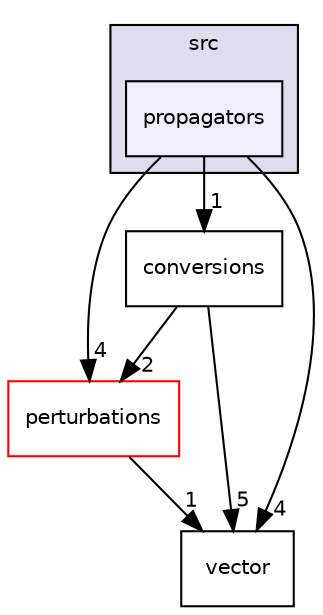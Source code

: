 digraph "src/propagators" {
  compound=true
  node [ fontsize="10", fontname="Helvetica"];
  edge [ labelfontsize="10", labelfontname="Helvetica"];
  subgraph clusterdir_68267d1309a1af8e8297ef4c3efbcdba {
    graph [ bgcolor="#ddddee", pencolor="black", label="src" fontname="Helvetica", fontsize="10", URL="dir_68267d1309a1af8e8297ef4c3efbcdba.html"]
  dir_f17970a62a7e5d096785e593c781d443 [shape=box, label="propagators", style="filled", fillcolor="#eeeeff", pencolor="black", URL="dir_f17970a62a7e5d096785e593c781d443.html"];
  }
  dir_6d92fb80b9641c838ab72716bed4978c [shape=box label="perturbations" fillcolor="white" style="filled" color="red" URL="dir_6d92fb80b9641c838ab72716bed4978c.html"];
  dir_7525d6432cd0d075dffa0aef6bc30566 [shape=box label="conversions" URL="dir_7525d6432cd0d075dffa0aef6bc30566.html"];
  dir_0baa9f3d984dd29d1429171590d769d6 [shape=box label="vector" URL="dir_0baa9f3d984dd29d1429171590d769d6.html"];
  dir_6d92fb80b9641c838ab72716bed4978c->dir_0baa9f3d984dd29d1429171590d769d6 [headlabel="1", labeldistance=1.5 headhref="dir_000005_000009.html"];
  dir_7525d6432cd0d075dffa0aef6bc30566->dir_6d92fb80b9641c838ab72716bed4978c [headlabel="2", labeldistance=1.5 headhref="dir_000002_000005.html"];
  dir_7525d6432cd0d075dffa0aef6bc30566->dir_0baa9f3d984dd29d1429171590d769d6 [headlabel="5", labeldistance=1.5 headhref="dir_000002_000009.html"];
  dir_f17970a62a7e5d096785e593c781d443->dir_6d92fb80b9641c838ab72716bed4978c [headlabel="4", labeldistance=1.5 headhref="dir_000003_000005.html"];
  dir_f17970a62a7e5d096785e593c781d443->dir_7525d6432cd0d075dffa0aef6bc30566 [headlabel="1", labeldistance=1.5 headhref="dir_000003_000002.html"];
  dir_f17970a62a7e5d096785e593c781d443->dir_0baa9f3d984dd29d1429171590d769d6 [headlabel="4", labeldistance=1.5 headhref="dir_000003_000009.html"];
}
